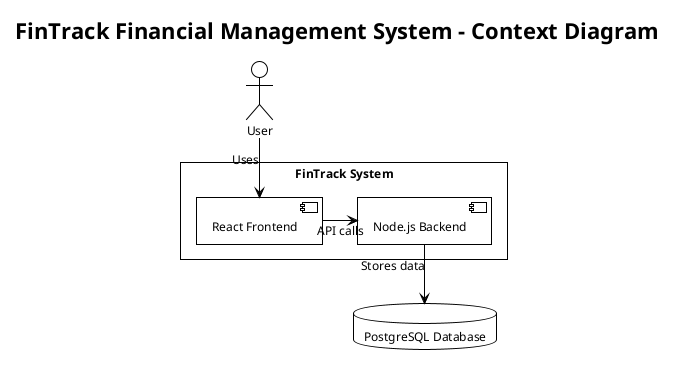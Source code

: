 @startuml FinTrack Context Diagram
!theme plain
skinparam backgroundColor white
skinparam defaultFontName Arial
skinparam defaultFontSize 12
skinparam roundcorner 0
skinparam linetype ortho

title FinTrack Financial Management System - Context Diagram

' External Actors
actor "User" as USER

' External Systems
database "PostgreSQL Database" as DB

' Main System
rectangle "FinTrack System" as FINTrack {
  component "React Frontend" as FRONTEND
  component "Node.js Backend" as BACKEND
}

' Relationships with straight lines
USER -down-> FRONTEND : "Uses"
FRONTEND -right-> BACKEND : "API calls"
BACKEND -down-> DB : "Stores data"

@enduml 